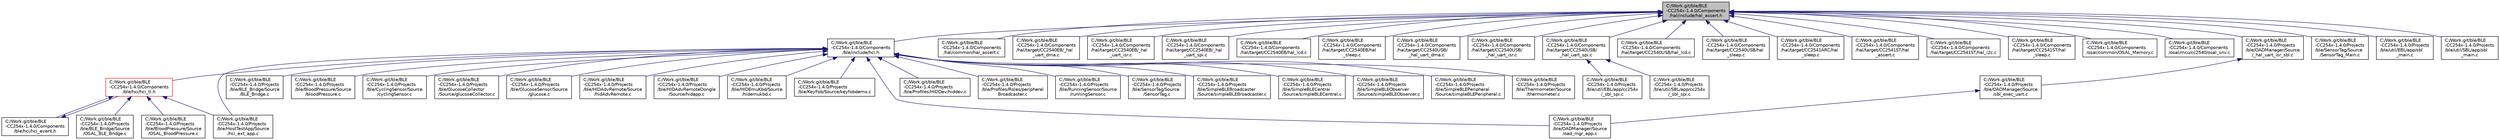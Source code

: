 digraph "C:/Work.git/ble/BLE-CC254x-1.4.0/Components/hal/include/hal_assert.h"
{
  edge [fontname="Helvetica",fontsize="10",labelfontname="Helvetica",labelfontsize="10"];
  node [fontname="Helvetica",fontsize="10",shape=record];
  Node1 [label="C:/Work.git/ble/BLE\l-CC254x-1.4.0/Components\l/hal/include/hal_assert.h",height=0.2,width=0.4,color="black", fillcolor="grey75", style="filled" fontcolor="black"];
  Node1 -> Node2 [dir="back",color="midnightblue",fontsize="10",style="solid",fontname="Helvetica"];
  Node2 [label="C:/Work.git/ble/BLE\l-CC254x-1.4.0/Components\l/ble/include/hci.h",height=0.2,width=0.4,color="black", fillcolor="white", style="filled",URL="$hci_8h.html"];
  Node2 -> Node3 [dir="back",color="midnightblue",fontsize="10",style="solid",fontname="Helvetica"];
  Node3 [label="C:/Work.git/ble/BLE\l-CC254x-1.4.0/Components\l/ble/hci/hci_tl.h",height=0.2,width=0.4,color="red", fillcolor="white", style="filled",URL="$hci__tl_8h.html"];
  Node3 -> Node4 [dir="back",color="midnightblue",fontsize="10",style="solid",fontname="Helvetica"];
  Node4 [label="C:/Work.git/ble/BLE\l-CC254x-1.4.0/Components\l/ble/hci/hci_event.h",height=0.2,width=0.4,color="black", fillcolor="white", style="filled",URL="$hci__event_8h.html"];
  Node4 -> Node3 [dir="back",color="midnightblue",fontsize="10",style="solid",fontname="Helvetica"];
  Node3 -> Node5 [dir="back",color="midnightblue",fontsize="10",style="solid",fontname="Helvetica"];
  Node5 [label="C:/Work.git/ble/BLE\l-CC254x-1.4.0/Projects\l/ble/BLE_Bridge/Source\l/OSAL_BLE_Bridge.c",height=0.2,width=0.4,color="black", fillcolor="white", style="filled",URL="$_o_s_a_l___b_l_e___bridge_8c.html"];
  Node3 -> Node6 [dir="back",color="midnightblue",fontsize="10",style="solid",fontname="Helvetica"];
  Node6 [label="C:/Work.git/ble/BLE\l-CC254x-1.4.0/Projects\l/ble/BloodPressure/Source\l/OSAL_BloodPressure.c",height=0.2,width=0.4,color="black", fillcolor="white", style="filled",URL="$_o_s_a_l___blood_pressure_8c.html"];
  Node3 -> Node7 [dir="back",color="midnightblue",fontsize="10",style="solid",fontname="Helvetica"];
  Node7 [label="C:/Work.git/ble/BLE\l-CC254x-1.4.0/Projects\l/ble/HostTestApp/Source\l/hci_ext_app.c",height=0.2,width=0.4,color="black", fillcolor="white", style="filled",URL="$hci__ext__app_8c.html"];
  Node2 -> Node8 [dir="back",color="midnightblue",fontsize="10",style="solid",fontname="Helvetica"];
  Node8 [label="C:/Work.git/ble/BLE\l-CC254x-1.4.0/Projects\l/ble/BLE_Bridge/Source\l/BLE_Bridge.c",height=0.2,width=0.4,color="black", fillcolor="white", style="filled",URL="$_b_l_e___bridge_8c.html"];
  Node2 -> Node9 [dir="back",color="midnightblue",fontsize="10",style="solid",fontname="Helvetica"];
  Node9 [label="C:/Work.git/ble/BLE\l-CC254x-1.4.0/Projects\l/ble/BloodPressure/Source\l/bloodPressure.c",height=0.2,width=0.4,color="black", fillcolor="white", style="filled",URL="$blood_pressure_8c.html"];
  Node2 -> Node10 [dir="back",color="midnightblue",fontsize="10",style="solid",fontname="Helvetica"];
  Node10 [label="C:/Work.git/ble/BLE\l-CC254x-1.4.0/Projects\l/ble/CyclingSensor/Source\l/cyclingSensor.c",height=0.2,width=0.4,color="black", fillcolor="white", style="filled",URL="$cycling_sensor_8c.html"];
  Node2 -> Node11 [dir="back",color="midnightblue",fontsize="10",style="solid",fontname="Helvetica"];
  Node11 [label="C:/Work.git/ble/BLE\l-CC254x-1.4.0/Projects\l/ble/GlucoseCollector\l/Source/glucoseCollector.c",height=0.2,width=0.4,color="black", fillcolor="white", style="filled",URL="$glucose_collector_8c.html"];
  Node2 -> Node12 [dir="back",color="midnightblue",fontsize="10",style="solid",fontname="Helvetica"];
  Node12 [label="C:/Work.git/ble/BLE\l-CC254x-1.4.0/Projects\l/ble/GlucoseSensor/Source\l/glucose.c",height=0.2,width=0.4,color="black", fillcolor="white", style="filled",URL="$glucose_8c.html"];
  Node2 -> Node13 [dir="back",color="midnightblue",fontsize="10",style="solid",fontname="Helvetica"];
  Node13 [label="C:/Work.git/ble/BLE\l-CC254x-1.4.0/Projects\l/ble/HIDAdvRemote/Source\l/hidAdvRemote.c",height=0.2,width=0.4,color="black", fillcolor="white", style="filled",URL="$hid_adv_remote_8c.html"];
  Node2 -> Node14 [dir="back",color="midnightblue",fontsize="10",style="solid",fontname="Helvetica"];
  Node14 [label="C:/Work.git/ble/BLE\l-CC254x-1.4.0/Projects\l/ble/HIDAdvRemoteDongle\l/Source/hidapp.c",height=0.2,width=0.4,color="black", fillcolor="white", style="filled",URL="$hidapp_8c.html"];
  Node2 -> Node15 [dir="back",color="midnightblue",fontsize="10",style="solid",fontname="Helvetica"];
  Node15 [label="C:/Work.git/ble/BLE\l-CC254x-1.4.0/Projects\l/ble/HIDEmuKbd/Source\l/hidemukbd.c",height=0.2,width=0.4,color="black", fillcolor="white", style="filled",URL="$hidemukbd_8c.html"];
  Node2 -> Node7 [dir="back",color="midnightblue",fontsize="10",style="solid",fontname="Helvetica"];
  Node2 -> Node16 [dir="back",color="midnightblue",fontsize="10",style="solid",fontname="Helvetica"];
  Node16 [label="C:/Work.git/ble/BLE\l-CC254x-1.4.0/Projects\l/ble/KeyFob/Source/keyfobdemo.c",height=0.2,width=0.4,color="black", fillcolor="white", style="filled",URL="$keyfobdemo_8c.html"];
  Node2 -> Node17 [dir="back",color="midnightblue",fontsize="10",style="solid",fontname="Helvetica"];
  Node17 [label="C:/Work.git/ble/BLE\l-CC254x-1.4.0/Projects\l/ble/OADManager/Source\l/oad_mgr_app.c",height=0.2,width=0.4,color="black", fillcolor="white", style="filled",URL="$oad__mgr__app_8c.html"];
  Node2 -> Node18 [dir="back",color="midnightblue",fontsize="10",style="solid",fontname="Helvetica"];
  Node18 [label="C:/Work.git/ble/BLE\l-CC254x-1.4.0/Projects\l/ble/Profiles/HIDDev/hiddev.c",height=0.2,width=0.4,color="black", fillcolor="white", style="filled",URL="$hiddev_8c.html"];
  Node2 -> Node19 [dir="back",color="midnightblue",fontsize="10",style="solid",fontname="Helvetica"];
  Node19 [label="C:/Work.git/ble/BLE\l-CC254x-1.4.0/Projects\l/ble/Profiles/Roles/peripheral\lBroadcaster.c",height=0.2,width=0.4,color="black", fillcolor="white", style="filled",URL="$peripheral_broadcaster_8c.html"];
  Node2 -> Node20 [dir="back",color="midnightblue",fontsize="10",style="solid",fontname="Helvetica"];
  Node20 [label="C:/Work.git/ble/BLE\l-CC254x-1.4.0/Projects\l/ble/RunningSensor/Source\l/runningSensor.c",height=0.2,width=0.4,color="black", fillcolor="white", style="filled",URL="$running_sensor_8c.html"];
  Node2 -> Node21 [dir="back",color="midnightblue",fontsize="10",style="solid",fontname="Helvetica"];
  Node21 [label="C:/Work.git/ble/BLE\l-CC254x-1.4.0/Projects\l/ble/SensorTag/Source\l/SensorTag.c",height=0.2,width=0.4,color="black", fillcolor="white", style="filled",URL="$_sensor_tag_8c.html"];
  Node2 -> Node22 [dir="back",color="midnightblue",fontsize="10",style="solid",fontname="Helvetica"];
  Node22 [label="C:/Work.git/ble/BLE\l-CC254x-1.4.0/Projects\l/ble/SimpleBLEBroadcaster\l/Source/simpleBLEBroadcaster.c",height=0.2,width=0.4,color="black", fillcolor="white", style="filled",URL="$simple_b_l_e_broadcaster_8c.html"];
  Node2 -> Node23 [dir="back",color="midnightblue",fontsize="10",style="solid",fontname="Helvetica"];
  Node23 [label="C:/Work.git/ble/BLE\l-CC254x-1.4.0/Projects\l/ble/SimpleBLECentral\l/Source/simpleBLECentral.c",height=0.2,width=0.4,color="black", fillcolor="white", style="filled",URL="$simple_b_l_e_central_8c.html"];
  Node2 -> Node24 [dir="back",color="midnightblue",fontsize="10",style="solid",fontname="Helvetica"];
  Node24 [label="C:/Work.git/ble/BLE\l-CC254x-1.4.0/Projects\l/ble/SimpleBLEObserver\l/Source/simpleBLEObserver.c",height=0.2,width=0.4,color="black", fillcolor="white", style="filled",URL="$simple_b_l_e_observer_8c.html"];
  Node2 -> Node25 [dir="back",color="midnightblue",fontsize="10",style="solid",fontname="Helvetica"];
  Node25 [label="C:/Work.git/ble/BLE\l-CC254x-1.4.0/Projects\l/ble/SimpleBLEPeripheral\l/Source/simpleBLEPeripheral.c",height=0.2,width=0.4,color="black", fillcolor="white", style="filled",URL="$simple_b_l_e_peripheral_8c.html"];
  Node2 -> Node26 [dir="back",color="midnightblue",fontsize="10",style="solid",fontname="Helvetica"];
  Node26 [label="C:/Work.git/ble/BLE\l-CC254x-1.4.0/Projects\l/ble/Thermometer/Source\l/thermometer.c",height=0.2,width=0.4,color="black", fillcolor="white", style="filled",URL="$thermometer_8c.html"];
  Node1 -> Node27 [dir="back",color="midnightblue",fontsize="10",style="solid",fontname="Helvetica"];
  Node27 [label="C:/Work.git/ble/BLE\l-CC254x-1.4.0/Components\l/hal/common/hal_assert.c",height=0.2,width=0.4,color="black", fillcolor="white", style="filled",URL="$common_2hal__assert_8c.html"];
  Node1 -> Node28 [dir="back",color="midnightblue",fontsize="10",style="solid",fontname="Helvetica"];
  Node28 [label="C:/Work.git/ble/BLE\l-CC254x-1.4.0/Components\l/hal/target/CC2540EB/_hal\l_uart_dma.c",height=0.2,width=0.4,color="black", fillcolor="white", style="filled",URL="$_c_c2540_e_b_2__hal__uart__dma_8c.html"];
  Node1 -> Node29 [dir="back",color="midnightblue",fontsize="10",style="solid",fontname="Helvetica"];
  Node29 [label="C:/Work.git/ble/BLE\l-CC254x-1.4.0/Components\l/hal/target/CC2540EB/_hal\l_uart_isr.c",height=0.2,width=0.4,color="black", fillcolor="white", style="filled",URL="$_c_c2540_e_b_2__hal__uart__isr_8c.html"];
  Node1 -> Node30 [dir="back",color="midnightblue",fontsize="10",style="solid",fontname="Helvetica"];
  Node30 [label="C:/Work.git/ble/BLE\l-CC254x-1.4.0/Components\l/hal/target/CC2540EB/_hal\l_uart_spi.c",height=0.2,width=0.4,color="black", fillcolor="white", style="filled",URL="$_c_c2540_e_b_2__hal__uart__spi_8c.html"];
  Node1 -> Node31 [dir="back",color="midnightblue",fontsize="10",style="solid",fontname="Helvetica"];
  Node31 [label="C:/Work.git/ble/BLE\l-CC254x-1.4.0/Components\l/hal/target/CC2540EB/hal_lcd.c",height=0.2,width=0.4,color="black", fillcolor="white", style="filled",URL="$_c_c2540_e_b_2hal__lcd_8c.html"];
  Node1 -> Node32 [dir="back",color="midnightblue",fontsize="10",style="solid",fontname="Helvetica"];
  Node32 [label="C:/Work.git/ble/BLE\l-CC254x-1.4.0/Components\l/hal/target/CC2540EB/hal\l_sleep.c",height=0.2,width=0.4,color="black", fillcolor="white", style="filled",URL="$_c_c2540_e_b_2hal__sleep_8c.html"];
  Node1 -> Node33 [dir="back",color="midnightblue",fontsize="10",style="solid",fontname="Helvetica"];
  Node33 [label="C:/Work.git/ble/BLE\l-CC254x-1.4.0/Components\l/hal/target/CC2540USB/\l_hal_uart_dma.c",height=0.2,width=0.4,color="black", fillcolor="white", style="filled",URL="$_c_c2540_u_s_b_2__hal__uart__dma_8c.html"];
  Node1 -> Node34 [dir="back",color="midnightblue",fontsize="10",style="solid",fontname="Helvetica"];
  Node34 [label="C:/Work.git/ble/BLE\l-CC254x-1.4.0/Components\l/hal/target/CC2540USB/\l_hal_uart_isr.c",height=0.2,width=0.4,color="black", fillcolor="white", style="filled",URL="$_c_c2540_u_s_b_2__hal__uart__isr_8c.html"];
  Node1 -> Node35 [dir="back",color="midnightblue",fontsize="10",style="solid",fontname="Helvetica"];
  Node35 [label="C:/Work.git/ble/BLE\l-CC254x-1.4.0/Components\l/hal/target/CC2540USB/\l_hal_uart_spi.c",height=0.2,width=0.4,color="black", fillcolor="white", style="filled",URL="$_c_c2540_u_s_b_2__hal__uart__spi_8c.html"];
  Node35 -> Node36 [dir="back",color="midnightblue",fontsize="10",style="solid",fontname="Helvetica"];
  Node36 [label="C:/Work.git/ble/BLE\l-CC254x-1.4.0/Projects\l/ble/util/EBL/app/cc254x\l/_sbl_spi.c",height=0.2,width=0.4,color="black", fillcolor="white", style="filled",URL="$_e_b_l_2app_2cc254x_2__sbl__spi_8c.html"];
  Node35 -> Node37 [dir="back",color="midnightblue",fontsize="10",style="solid",fontname="Helvetica"];
  Node37 [label="C:/Work.git/ble/BLE\l-CC254x-1.4.0/Projects\l/ble/util/SBL/app/cc254x\l/_sbl_spi.c",height=0.2,width=0.4,color="black", fillcolor="white", style="filled",URL="$_s_b_l_2app_2cc254x_2__sbl__spi_8c.html"];
  Node1 -> Node38 [dir="back",color="midnightblue",fontsize="10",style="solid",fontname="Helvetica"];
  Node38 [label="C:/Work.git/ble/BLE\l-CC254x-1.4.0/Components\l/hal/target/CC2540USB/hal_lcd.c",height=0.2,width=0.4,color="black", fillcolor="white", style="filled",URL="$_c_c2540_u_s_b_2hal__lcd_8c.html"];
  Node1 -> Node39 [dir="back",color="midnightblue",fontsize="10",style="solid",fontname="Helvetica"];
  Node39 [label="C:/Work.git/ble/BLE\l-CC254x-1.4.0/Components\l/hal/target/CC2540USB/hal\l_sleep.c",height=0.2,width=0.4,color="black", fillcolor="white", style="filled",URL="$_c_c2540_u_s_b_2hal__sleep_8c.html"];
  Node1 -> Node40 [dir="back",color="midnightblue",fontsize="10",style="solid",fontname="Helvetica"];
  Node40 [label="C:/Work.git/ble/BLE\l-CC254x-1.4.0/Components\l/hal/target/CC2541ARC/hal\l_sleep.c",height=0.2,width=0.4,color="black", fillcolor="white", style="filled",URL="$_c_c2541_a_r_c_2hal__sleep_8c.html"];
  Node1 -> Node41 [dir="back",color="midnightblue",fontsize="10",style="solid",fontname="Helvetica"];
  Node41 [label="C:/Work.git/ble/BLE\l-CC254x-1.4.0/Components\l/hal/target/CC2541ST/hal\l_assert.c",height=0.2,width=0.4,color="black", fillcolor="white", style="filled",URL="$target_2_c_c2541_s_t_2hal__assert_8c.html"];
  Node1 -> Node42 [dir="back",color="midnightblue",fontsize="10",style="solid",fontname="Helvetica"];
  Node42 [label="C:/Work.git/ble/BLE\l-CC254x-1.4.0/Components\l/hal/target/CC2541ST/hal_i2c.c",height=0.2,width=0.4,color="black", fillcolor="white", style="filled",URL="$_c_c2541_s_t_2hal__i2c_8c.html"];
  Node1 -> Node43 [dir="back",color="midnightblue",fontsize="10",style="solid",fontname="Helvetica"];
  Node43 [label="C:/Work.git/ble/BLE\l-CC254x-1.4.0/Components\l/hal/target/CC2541ST/hal\l_sleep.c",height=0.2,width=0.4,color="black", fillcolor="white", style="filled",URL="$_c_c2541_s_t_2hal__sleep_8c.html"];
  Node1 -> Node44 [dir="back",color="midnightblue",fontsize="10",style="solid",fontname="Helvetica"];
  Node44 [label="C:/Work.git/ble/BLE\l-CC254x-1.4.0/Components\l/osal/common/OSAL_Memory.c",height=0.2,width=0.4,color="black", fillcolor="white", style="filled",URL="$_o_s_a_l___memory_8c.html"];
  Node1 -> Node45 [dir="back",color="midnightblue",fontsize="10",style="solid",fontname="Helvetica"];
  Node45 [label="C:/Work.git/ble/BLE\l-CC254x-1.4.0/Components\l/osal/mcu/cc2540/osal_snv.c",height=0.2,width=0.4,color="black", fillcolor="white", style="filled",URL="$osal__snv_8c.html"];
  Node1 -> Node46 [dir="back",color="midnightblue",fontsize="10",style="solid",fontname="Helvetica"];
  Node46 [label="C:/Work.git/ble/BLE\l-CC254x-1.4.0/Projects\l/ble/OADManager/Source\l/_hal_uart_isr_sbl.c",height=0.2,width=0.4,color="black", fillcolor="white", style="filled",URL="$__hal__uart__isr__sbl_8c.html"];
  Node46 -> Node47 [dir="back",color="midnightblue",fontsize="10",style="solid",fontname="Helvetica"];
  Node47 [label="C:/Work.git/ble/BLE\l-CC254x-1.4.0/Projects\l/ble/OADManager/Source\l/sbl_exec_uart.c",height=0.2,width=0.4,color="black", fillcolor="white", style="filled",URL="$sbl__exec__uart_8c.html"];
  Node47 -> Node17 [dir="back",color="midnightblue",fontsize="10",style="solid",fontname="Helvetica"];
  Node1 -> Node48 [dir="back",color="midnightblue",fontsize="10",style="solid",fontname="Helvetica"];
  Node48 [label="C:/Work.git/ble/BLE\l-CC254x-1.4.0/Projects\l/ble/SensorTag/Source\l/SensorTag_Main.c",height=0.2,width=0.4,color="black", fillcolor="white", style="filled",URL="$_sensor_tag___main_8c.html"];
  Node1 -> Node49 [dir="back",color="midnightblue",fontsize="10",style="solid",fontname="Helvetica"];
  Node49 [label="C:/Work.git/ble/BLE\l-CC254x-1.4.0/Projects\l/ble/util/EBL/app/sbl\l_main.c",height=0.2,width=0.4,color="black", fillcolor="white", style="filled",URL="$_e_b_l_2app_2sbl__main_8c.html"];
  Node1 -> Node50 [dir="back",color="midnightblue",fontsize="10",style="solid",fontname="Helvetica"];
  Node50 [label="C:/Work.git/ble/BLE\l-CC254x-1.4.0/Projects\l/ble/util/SBL/app/sbl\l_main.c",height=0.2,width=0.4,color="black", fillcolor="white", style="filled",URL="$_s_b_l_2app_2sbl__main_8c.html"];
}
